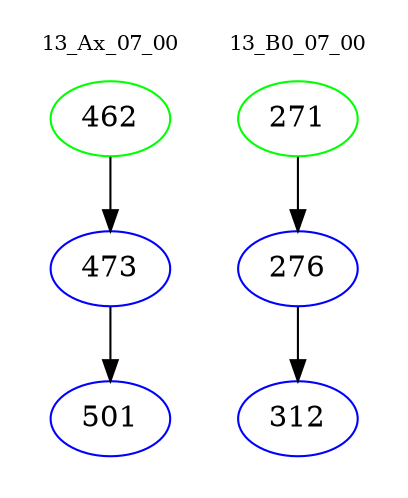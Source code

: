 digraph{
subgraph cluster_0 {
color = white
label = "13_Ax_07_00";
fontsize=10;
T0_462 [label="462", color="green"]
T0_462 -> T0_473 [color="black"]
T0_473 [label="473", color="blue"]
T0_473 -> T0_501 [color="black"]
T0_501 [label="501", color="blue"]
}
subgraph cluster_1 {
color = white
label = "13_B0_07_00";
fontsize=10;
T1_271 [label="271", color="green"]
T1_271 -> T1_276 [color="black"]
T1_276 [label="276", color="blue"]
T1_276 -> T1_312 [color="black"]
T1_312 [label="312", color="blue"]
}
}
